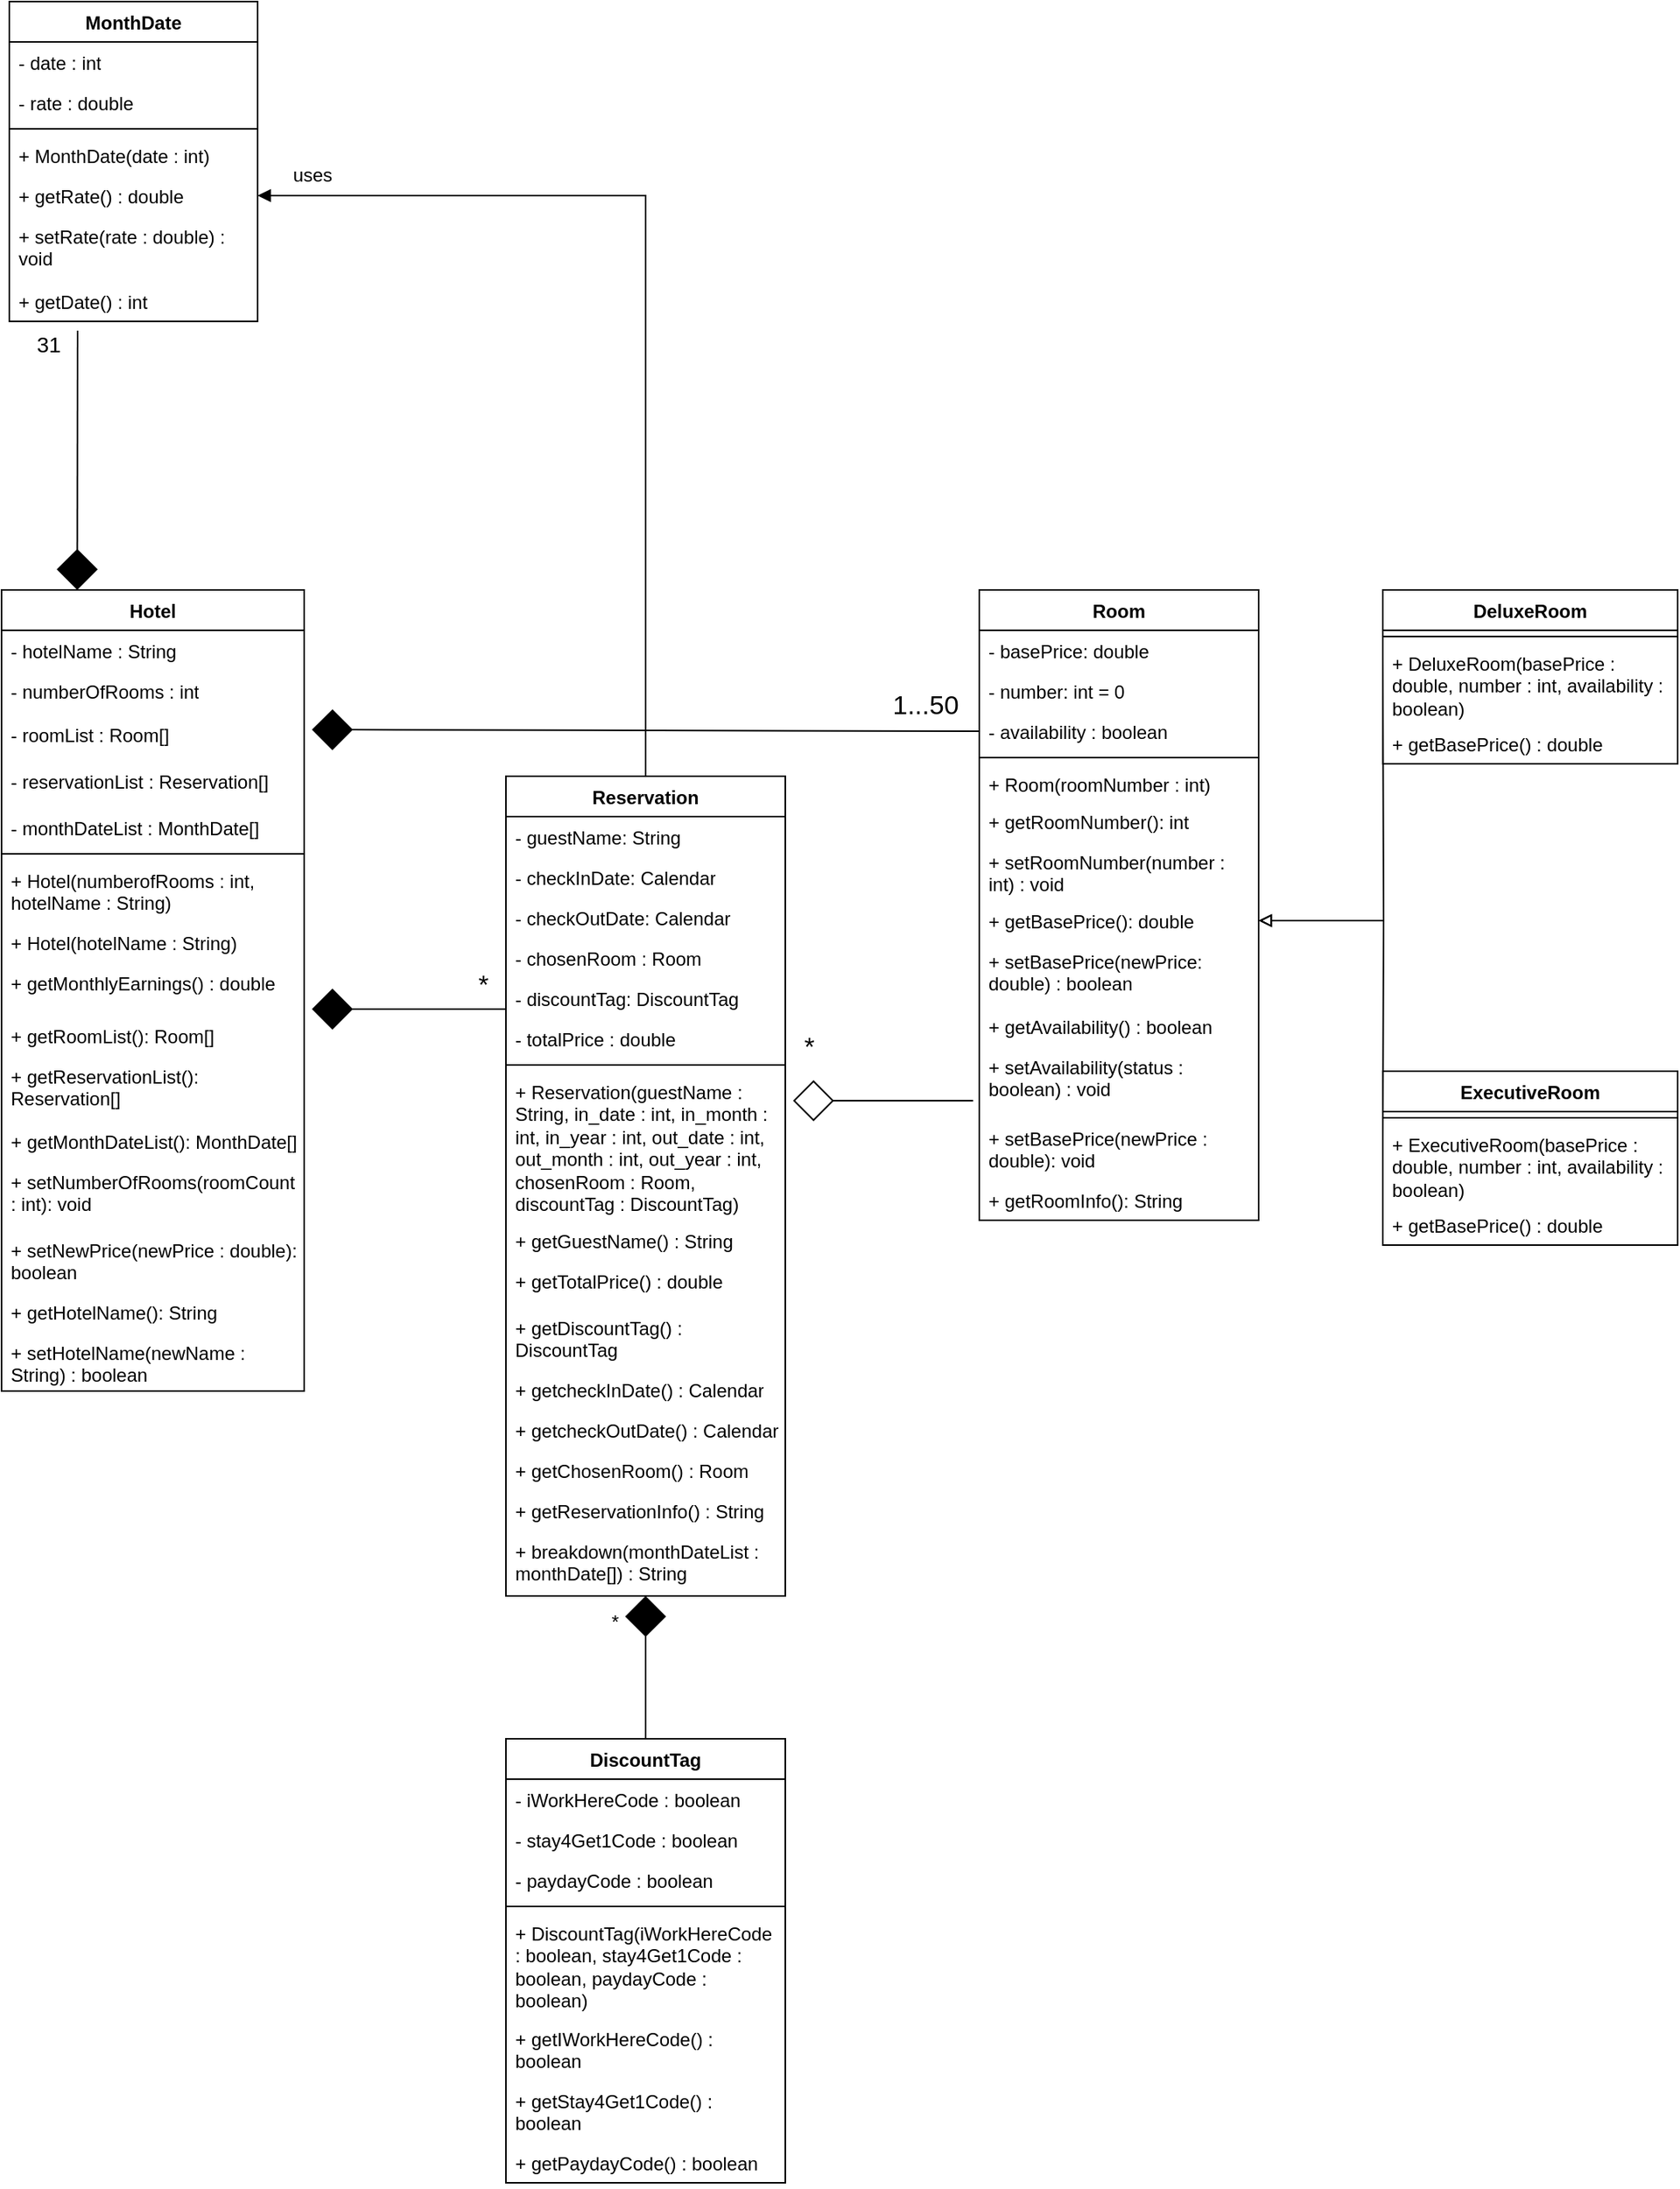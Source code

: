 <mxfile version="24.7.1" type="device">
  <diagram name="Page-1" id="eHK5hdSqxZjHsjmZL91R">
    <mxGraphModel dx="1434" dy="744" grid="1" gridSize="10" guides="1" tooltips="1" connect="1" arrows="1" fold="1" page="1" pageScale="1" pageWidth="850" pageHeight="1100" math="0" shadow="0">
      <root>
        <mxCell id="0" />
        <mxCell id="1" parent="0" />
        <mxCell id="YjcfGOqxXFkQnm6U6_Sq-1" value="Room" style="swimlane;fontStyle=1;align=center;verticalAlign=top;childLayout=stackLayout;horizontal=1;startSize=26;horizontalStack=0;resizeParent=1;resizeParentMax=0;resizeLast=0;collapsible=1;marginBottom=0;whiteSpace=wrap;html=1;" parent="1" vertex="1">
          <mxGeometry x="640" y="380" width="180" height="406" as="geometry" />
        </mxCell>
        <mxCell id="YjcfGOqxXFkQnm6U6_Sq-2" value="- basePrice: double" style="text;strokeColor=none;fillColor=none;align=left;verticalAlign=top;spacingLeft=4;spacingRight=4;overflow=hidden;rotatable=0;points=[[0,0.5],[1,0.5]];portConstraint=eastwest;whiteSpace=wrap;html=1;" parent="YjcfGOqxXFkQnm6U6_Sq-1" vertex="1">
          <mxGeometry y="26" width="180" height="26" as="geometry" />
        </mxCell>
        <mxCell id="YjcfGOqxXFkQnm6U6_Sq-7" value="- number: int = 0" style="text;strokeColor=none;fillColor=none;align=left;verticalAlign=top;spacingLeft=4;spacingRight=4;overflow=hidden;rotatable=0;points=[[0,0.5],[1,0.5]];portConstraint=eastwest;whiteSpace=wrap;html=1;" parent="YjcfGOqxXFkQnm6U6_Sq-1" vertex="1">
          <mxGeometry y="52" width="180" height="26" as="geometry" />
        </mxCell>
        <mxCell id="enaOvLACo1BJ830dcgLM-54" value="- availability : boolean" style="text;strokeColor=none;fillColor=none;align=left;verticalAlign=top;spacingLeft=4;spacingRight=4;overflow=hidden;rotatable=0;points=[[0,0.5],[1,0.5]];portConstraint=eastwest;whiteSpace=wrap;html=1;" parent="YjcfGOqxXFkQnm6U6_Sq-1" vertex="1">
          <mxGeometry y="78" width="180" height="26" as="geometry" />
        </mxCell>
        <mxCell id="YjcfGOqxXFkQnm6U6_Sq-3" value="" style="line;strokeWidth=1;fillColor=none;align=left;verticalAlign=middle;spacingTop=-1;spacingLeft=3;spacingRight=3;rotatable=0;labelPosition=right;points=[];portConstraint=eastwest;strokeColor=inherit;" parent="YjcfGOqxXFkQnm6U6_Sq-1" vertex="1">
          <mxGeometry y="104" width="180" height="8" as="geometry" />
        </mxCell>
        <mxCell id="YjcfGOqxXFkQnm6U6_Sq-4" value="+ Room(roomNumber : int)" style="text;strokeColor=none;fillColor=none;align=left;verticalAlign=top;spacingLeft=4;spacingRight=4;overflow=hidden;rotatable=0;points=[[0,0.5],[1,0.5]];portConstraint=eastwest;whiteSpace=wrap;html=1;" parent="YjcfGOqxXFkQnm6U6_Sq-1" vertex="1">
          <mxGeometry y="112" width="180" height="24" as="geometry" />
        </mxCell>
        <mxCell id="YjcfGOqxXFkQnm6U6_Sq-28" value="+ getRoomNumber(): int" style="text;strokeColor=none;fillColor=none;align=left;verticalAlign=top;spacingLeft=4;spacingRight=4;overflow=hidden;rotatable=0;points=[[0,0.5],[1,0.5]];portConstraint=eastwest;whiteSpace=wrap;html=1;" parent="YjcfGOqxXFkQnm6U6_Sq-1" vertex="1">
          <mxGeometry y="136" width="180" height="26" as="geometry" />
        </mxCell>
        <mxCell id="enaOvLACo1BJ830dcgLM-46" value="+ setRoomNumber(number : int) : void" style="text;strokeColor=none;fillColor=none;align=left;verticalAlign=top;spacingLeft=4;spacingRight=4;overflow=hidden;rotatable=0;points=[[0,0.5],[1,0.5]];portConstraint=eastwest;whiteSpace=wrap;html=1;" parent="YjcfGOqxXFkQnm6U6_Sq-1" vertex="1">
          <mxGeometry y="162" width="180" height="38" as="geometry" />
        </mxCell>
        <mxCell id="YjcfGOqxXFkQnm6U6_Sq-29" value="+ getBasePrice(): double" style="text;strokeColor=none;fillColor=none;align=left;verticalAlign=top;spacingLeft=4;spacingRight=4;overflow=hidden;rotatable=0;points=[[0,0.5],[1,0.5]];portConstraint=eastwest;whiteSpace=wrap;html=1;" parent="YjcfGOqxXFkQnm6U6_Sq-1" vertex="1">
          <mxGeometry y="200" width="180" height="26" as="geometry" />
        </mxCell>
        <mxCell id="fT-wLqckhPg0DEHDg7Vk-12" value="+ setBasePrice(newPrice: double) : boolean" style="text;strokeColor=none;fillColor=none;align=left;verticalAlign=top;spacingLeft=4;spacingRight=4;overflow=hidden;rotatable=0;points=[[0,0.5],[1,0.5]];portConstraint=eastwest;whiteSpace=wrap;html=1;" parent="YjcfGOqxXFkQnm6U6_Sq-1" vertex="1">
          <mxGeometry y="226" width="180" height="42" as="geometry" />
        </mxCell>
        <mxCell id="enaOvLACo1BJ830dcgLM-55" value="+ getAvailability() : boolean" style="text;strokeColor=none;fillColor=none;align=left;verticalAlign=top;spacingLeft=4;spacingRight=4;overflow=hidden;rotatable=0;points=[[0,0.5],[1,0.5]];portConstraint=eastwest;whiteSpace=wrap;html=1;" parent="YjcfGOqxXFkQnm6U6_Sq-1" vertex="1">
          <mxGeometry y="268" width="180" height="26" as="geometry" />
        </mxCell>
        <mxCell id="enaOvLACo1BJ830dcgLM-56" value="+ setAvailability(status : boolean) : void" style="text;strokeColor=none;fillColor=none;align=left;verticalAlign=top;spacingLeft=4;spacingRight=4;overflow=hidden;rotatable=0;points=[[0,0.5],[1,0.5]];portConstraint=eastwest;whiteSpace=wrap;html=1;" parent="YjcfGOqxXFkQnm6U6_Sq-1" vertex="1">
          <mxGeometry y="294" width="180" height="46" as="geometry" />
        </mxCell>
        <mxCell id="xqPwADUR2X_ACAqCUkij-6" value="+ setBasePrice(newPrice : double): void" style="text;strokeColor=none;fillColor=none;align=left;verticalAlign=top;spacingLeft=4;spacingRight=4;overflow=hidden;rotatable=0;points=[[0,0.5],[1,0.5]];portConstraint=eastwest;whiteSpace=wrap;html=1;" parent="YjcfGOqxXFkQnm6U6_Sq-1" vertex="1">
          <mxGeometry y="340" width="180" height="40" as="geometry" />
        </mxCell>
        <mxCell id="xqPwADUR2X_ACAqCUkij-5" value="+ getRoomInfo(): String" style="text;strokeColor=none;fillColor=none;align=left;verticalAlign=top;spacingLeft=4;spacingRight=4;overflow=hidden;rotatable=0;points=[[0,0.5],[1,0.5]];portConstraint=eastwest;whiteSpace=wrap;html=1;" parent="YjcfGOqxXFkQnm6U6_Sq-1" vertex="1">
          <mxGeometry y="380" width="180" height="26" as="geometry" />
        </mxCell>
        <mxCell id="Av6QTl00VI_5EAd0nDwh-2" style="edgeStyle=orthogonalEdgeStyle;rounded=0;orthogonalLoop=1;jettySize=auto;html=1;exitX=0.5;exitY=0;exitDx=0;exitDy=0;entryX=1;entryY=0.5;entryDx=0;entryDy=0;endArrow=block;endFill=1;" parent="1" source="enaOvLACo1BJ830dcgLM-1" target="js2o4f2XwU7Y7SOhlIUR-4" edge="1">
          <mxGeometry relative="1" as="geometry" />
        </mxCell>
        <mxCell id="enaOvLACo1BJ830dcgLM-1" value="Reservation" style="swimlane;fontStyle=1;align=center;verticalAlign=top;childLayout=stackLayout;horizontal=1;startSize=26;horizontalStack=0;resizeParent=1;resizeParentMax=0;resizeLast=0;collapsible=1;marginBottom=0;whiteSpace=wrap;html=1;" parent="1" vertex="1">
          <mxGeometry x="335" y="500" width="180" height="528" as="geometry" />
        </mxCell>
        <mxCell id="enaOvLACo1BJ830dcgLM-2" value="- guestName: String" style="text;strokeColor=none;fillColor=none;align=left;verticalAlign=top;spacingLeft=4;spacingRight=4;overflow=hidden;rotatable=0;points=[[0,0.5],[1,0.5]];portConstraint=eastwest;whiteSpace=wrap;html=1;" parent="enaOvLACo1BJ830dcgLM-1" vertex="1">
          <mxGeometry y="26" width="180" height="26" as="geometry" />
        </mxCell>
        <mxCell id="enaOvLACo1BJ830dcgLM-6" value="- checkInDate: Calendar" style="text;strokeColor=none;fillColor=none;align=left;verticalAlign=top;spacingLeft=4;spacingRight=4;overflow=hidden;rotatable=0;points=[[0,0.5],[1,0.5]];portConstraint=eastwest;whiteSpace=wrap;html=1;" parent="enaOvLACo1BJ830dcgLM-1" vertex="1">
          <mxGeometry y="52" width="180" height="26" as="geometry" />
        </mxCell>
        <mxCell id="enaOvLACo1BJ830dcgLM-7" value="- checkOutDate: Calendar" style="text;strokeColor=none;fillColor=none;align=left;verticalAlign=top;spacingLeft=4;spacingRight=4;overflow=hidden;rotatable=0;points=[[0,0.5],[1,0.5]];portConstraint=eastwest;whiteSpace=wrap;html=1;" parent="enaOvLACo1BJ830dcgLM-1" vertex="1">
          <mxGeometry y="78" width="180" height="26" as="geometry" />
        </mxCell>
        <mxCell id="kVpQTIHCHsoOi_atrk0u-2" value="- chosenRoom : Room" style="text;strokeColor=none;fillColor=none;align=left;verticalAlign=top;spacingLeft=4;spacingRight=4;overflow=hidden;rotatable=0;points=[[0,0.5],[1,0.5]];portConstraint=eastwest;whiteSpace=wrap;html=1;" parent="enaOvLACo1BJ830dcgLM-1" vertex="1">
          <mxGeometry y="104" width="180" height="26" as="geometry" />
        </mxCell>
        <mxCell id="TzPAuGzWRh46qyOCeVTI-10" value="- discountTag: DiscountTag" style="text;strokeColor=none;fillColor=none;align=left;verticalAlign=top;spacingLeft=4;spacingRight=4;overflow=hidden;rotatable=0;points=[[0,0.5],[1,0.5]];portConstraint=eastwest;whiteSpace=wrap;html=1;" parent="enaOvLACo1BJ830dcgLM-1" vertex="1">
          <mxGeometry y="130" width="180" height="26" as="geometry" />
        </mxCell>
        <mxCell id="Av6QTl00VI_5EAd0nDwh-4" value="- totalPrice : double" style="text;strokeColor=none;fillColor=none;align=left;verticalAlign=top;spacingLeft=4;spacingRight=4;overflow=hidden;rotatable=0;points=[[0,0.5],[1,0.5]];portConstraint=eastwest;whiteSpace=wrap;html=1;" parent="enaOvLACo1BJ830dcgLM-1" vertex="1">
          <mxGeometry y="156" width="180" height="26" as="geometry" />
        </mxCell>
        <mxCell id="enaOvLACo1BJ830dcgLM-3" value="" style="line;strokeWidth=1;fillColor=none;align=left;verticalAlign=middle;spacingTop=-1;spacingLeft=3;spacingRight=3;rotatable=0;labelPosition=right;points=[];portConstraint=eastwest;strokeColor=inherit;" parent="enaOvLACo1BJ830dcgLM-1" vertex="1">
          <mxGeometry y="182" width="180" height="8" as="geometry" />
        </mxCell>
        <mxCell id="enaOvLACo1BJ830dcgLM-23" value="+ Reservation(guestName : String, in_date : int, in_month : int, in_year : int, out_date : int, out_month : int, out_year : int, chosenRoom : Room, discountTag : DiscountTag)" style="text;strokeColor=none;fillColor=none;align=left;verticalAlign=top;spacingLeft=4;spacingRight=4;overflow=hidden;rotatable=0;points=[[0,0.5],[1,0.5]];portConstraint=eastwest;whiteSpace=wrap;html=1;" parent="enaOvLACo1BJ830dcgLM-1" vertex="1">
          <mxGeometry y="190" width="180" height="96" as="geometry" />
        </mxCell>
        <mxCell id="enaOvLACo1BJ830dcgLM-50" value="+ getGuestName() : String" style="text;strokeColor=none;fillColor=none;align=left;verticalAlign=top;spacingLeft=4;spacingRight=4;overflow=hidden;rotatable=0;points=[[0,0.5],[1,0.5]];portConstraint=eastwest;whiteSpace=wrap;html=1;" parent="enaOvLACo1BJ830dcgLM-1" vertex="1">
          <mxGeometry y="286" width="180" height="26" as="geometry" />
        </mxCell>
        <mxCell id="enaOvLACo1BJ830dcgLM-4" value="+ getTotalPrice() : double" style="text;strokeColor=none;fillColor=none;align=left;verticalAlign=top;spacingLeft=4;spacingRight=4;overflow=hidden;rotatable=0;points=[[0,0.5],[1,0.5]];portConstraint=eastwest;whiteSpace=wrap;html=1;" parent="enaOvLACo1BJ830dcgLM-1" vertex="1">
          <mxGeometry y="312" width="180" height="30" as="geometry" />
        </mxCell>
        <mxCell id="Av6QTl00VI_5EAd0nDwh-3" value="+ getDiscountTag() : DiscountTag" style="text;strokeColor=none;fillColor=none;align=left;verticalAlign=top;spacingLeft=4;spacingRight=4;overflow=hidden;rotatable=0;points=[[0,0.5],[1,0.5]];portConstraint=eastwest;whiteSpace=wrap;html=1;" parent="enaOvLACo1BJ830dcgLM-1" vertex="1">
          <mxGeometry y="342" width="180" height="40" as="geometry" />
        </mxCell>
        <mxCell id="enaOvLACo1BJ830dcgLM-45" value="+ getcheckInDate() : Calendar" style="text;strokeColor=none;fillColor=none;align=left;verticalAlign=top;spacingLeft=4;spacingRight=4;overflow=hidden;rotatable=0;points=[[0,0.5],[1,0.5]];portConstraint=eastwest;whiteSpace=wrap;html=1;" parent="enaOvLACo1BJ830dcgLM-1" vertex="1">
          <mxGeometry y="382" width="180" height="26" as="geometry" />
        </mxCell>
        <mxCell id="enaOvLACo1BJ830dcgLM-44" value="+ getcheckOutDate() : Calendar" style="text;strokeColor=none;fillColor=none;align=left;verticalAlign=top;spacingLeft=4;spacingRight=4;overflow=hidden;rotatable=0;points=[[0,0.5],[1,0.5]];portConstraint=eastwest;whiteSpace=wrap;html=1;" parent="enaOvLACo1BJ830dcgLM-1" vertex="1">
          <mxGeometry y="408" width="180" height="26" as="geometry" />
        </mxCell>
        <mxCell id="kVpQTIHCHsoOi_atrk0u-3" value="+ getChosenRoom() : Room" style="text;strokeColor=none;fillColor=none;align=left;verticalAlign=top;spacingLeft=4;spacingRight=4;overflow=hidden;rotatable=0;points=[[0,0.5],[1,0.5]];portConstraint=eastwest;whiteSpace=wrap;html=1;" parent="enaOvLACo1BJ830dcgLM-1" vertex="1">
          <mxGeometry y="434" width="180" height="26" as="geometry" />
        </mxCell>
        <mxCell id="JdBaqJGjskKO-6t4WOm8-3" value="+ getReservationInfo() : String" style="text;strokeColor=none;fillColor=none;align=left;verticalAlign=top;spacingLeft=4;spacingRight=4;overflow=hidden;rotatable=0;points=[[0,0.5],[1,0.5]];portConstraint=eastwest;whiteSpace=wrap;html=1;" parent="enaOvLACo1BJ830dcgLM-1" vertex="1">
          <mxGeometry y="460" width="180" height="26" as="geometry" />
        </mxCell>
        <mxCell id="fT-wLqckhPg0DEHDg7Vk-1" value="+ breakdown(monthDateList : monthDate[]) : String" style="text;strokeColor=none;fillColor=none;align=left;verticalAlign=top;spacingLeft=4;spacingRight=4;overflow=hidden;rotatable=0;points=[[0,0.5],[1,0.5]];portConstraint=eastwest;whiteSpace=wrap;html=1;" parent="enaOvLACo1BJ830dcgLM-1" vertex="1">
          <mxGeometry y="486" width="180" height="42" as="geometry" />
        </mxCell>
        <mxCell id="enaOvLACo1BJ830dcgLM-8" value="Hotel" style="swimlane;fontStyle=1;align=center;verticalAlign=top;childLayout=stackLayout;horizontal=1;startSize=26;horizontalStack=0;resizeParent=1;resizeParentMax=0;resizeLast=0;collapsible=1;marginBottom=0;whiteSpace=wrap;html=1;" parent="1" vertex="1">
          <mxGeometry x="10" y="380" width="195" height="516" as="geometry" />
        </mxCell>
        <mxCell id="enaOvLACo1BJ830dcgLM-9" value="- hotelName : String" style="text;strokeColor=none;fillColor=none;align=left;verticalAlign=top;spacingLeft=4;spacingRight=4;overflow=hidden;rotatable=0;points=[[0,0.5],[1,0.5]];portConstraint=eastwest;whiteSpace=wrap;html=1;" parent="enaOvLACo1BJ830dcgLM-8" vertex="1">
          <mxGeometry y="26" width="195" height="26" as="geometry" />
        </mxCell>
        <mxCell id="enaOvLACo1BJ830dcgLM-12" value="- numberOfRooms : int" style="text;strokeColor=none;fillColor=none;align=left;verticalAlign=top;spacingLeft=4;spacingRight=4;overflow=hidden;rotatable=0;points=[[0,0.5],[1,0.5]];portConstraint=eastwest;whiteSpace=wrap;html=1;" parent="enaOvLACo1BJ830dcgLM-8" vertex="1">
          <mxGeometry y="52" width="195" height="28" as="geometry" />
        </mxCell>
        <mxCell id="enaOvLACo1BJ830dcgLM-13" value="- roomList : Room[]" style="text;strokeColor=none;fillColor=none;align=left;verticalAlign=top;spacingLeft=4;spacingRight=4;overflow=hidden;rotatable=0;points=[[0,0.5],[1,0.5]];portConstraint=eastwest;whiteSpace=wrap;html=1;" parent="enaOvLACo1BJ830dcgLM-8" vertex="1">
          <mxGeometry y="80" width="195" height="30" as="geometry" />
        </mxCell>
        <mxCell id="enaOvLACo1BJ830dcgLM-15" value="- reservationList : Reservation[]" style="text;strokeColor=none;fillColor=none;align=left;verticalAlign=top;spacingLeft=4;spacingRight=4;overflow=hidden;rotatable=0;points=[[0,0.5],[1,0.5]];portConstraint=eastwest;whiteSpace=wrap;html=1;" parent="enaOvLACo1BJ830dcgLM-8" vertex="1">
          <mxGeometry y="110" width="195" height="30" as="geometry" />
        </mxCell>
        <mxCell id="JdBaqJGjskKO-6t4WOm8-1" value="- monthDateList : MonthDate[]" style="text;strokeColor=none;fillColor=none;align=left;verticalAlign=top;spacingLeft=4;spacingRight=4;overflow=hidden;rotatable=0;points=[[0,0.5],[1,0.5]];portConstraint=eastwest;whiteSpace=wrap;html=1;" parent="enaOvLACo1BJ830dcgLM-8" vertex="1">
          <mxGeometry y="140" width="195" height="26" as="geometry" />
        </mxCell>
        <mxCell id="enaOvLACo1BJ830dcgLM-10" value="" style="line;strokeWidth=1;fillColor=none;align=left;verticalAlign=middle;spacingTop=-1;spacingLeft=3;spacingRight=3;rotatable=0;labelPosition=right;points=[];portConstraint=eastwest;strokeColor=inherit;" parent="enaOvLACo1BJ830dcgLM-8" vertex="1">
          <mxGeometry y="166" width="195" height="8" as="geometry" />
        </mxCell>
        <mxCell id="enaOvLACo1BJ830dcgLM-24" value="+ Hotel(numberofRooms : int, hotelName : String)" style="text;strokeColor=none;fillColor=none;align=left;verticalAlign=top;spacingLeft=4;spacingRight=4;overflow=hidden;rotatable=0;points=[[0,0.5],[1,0.5]];portConstraint=eastwest;whiteSpace=wrap;html=1;" parent="enaOvLACo1BJ830dcgLM-8" vertex="1">
          <mxGeometry y="174" width="195" height="40" as="geometry" />
        </mxCell>
        <mxCell id="enaOvLACo1BJ830dcgLM-33" value="+ Hotel(hotelName : String)" style="text;strokeColor=none;fillColor=none;align=left;verticalAlign=top;spacingLeft=4;spacingRight=4;overflow=hidden;rotatable=0;points=[[0,0.5],[1,0.5]];portConstraint=eastwest;whiteSpace=wrap;html=1;" parent="enaOvLACo1BJ830dcgLM-8" vertex="1">
          <mxGeometry y="214" width="195" height="26" as="geometry" />
        </mxCell>
        <mxCell id="enaOvLACo1BJ830dcgLM-32" value="+ getMonthlyEarnings() : double" style="text;strokeColor=none;fillColor=none;align=left;verticalAlign=top;spacingLeft=4;spacingRight=4;overflow=hidden;rotatable=0;points=[[0,0.5],[1,0.5]];portConstraint=eastwest;whiteSpace=wrap;html=1;" parent="enaOvLACo1BJ830dcgLM-8" vertex="1">
          <mxGeometry y="240" width="195" height="34" as="geometry" />
        </mxCell>
        <mxCell id="xqPwADUR2X_ACAqCUkij-2" value="+ getRoomList(): Room[]" style="text;strokeColor=none;fillColor=none;align=left;verticalAlign=top;spacingLeft=4;spacingRight=4;overflow=hidden;rotatable=0;points=[[0,0.5],[1,0.5]];portConstraint=eastwest;whiteSpace=wrap;html=1;" parent="enaOvLACo1BJ830dcgLM-8" vertex="1">
          <mxGeometry y="274" width="195" height="26" as="geometry" />
        </mxCell>
        <mxCell id="xqPwADUR2X_ACAqCUkij-1" value="+ getReservationList(): Reservation[]" style="text;strokeColor=none;fillColor=none;align=left;verticalAlign=top;spacingLeft=4;spacingRight=4;overflow=hidden;rotatable=0;points=[[0,0.5],[1,0.5]];portConstraint=eastwest;whiteSpace=wrap;html=1;" parent="enaOvLACo1BJ830dcgLM-8" vertex="1">
          <mxGeometry y="300" width="195" height="42" as="geometry" />
        </mxCell>
        <mxCell id="Av6QTl00VI_5EAd0nDwh-1" value="+ getMonthDateList(): MonthDate[]" style="text;strokeColor=none;fillColor=none;align=left;verticalAlign=top;spacingLeft=4;spacingRight=4;overflow=hidden;rotatable=0;points=[[0,0.5],[1,0.5]];portConstraint=eastwest;whiteSpace=wrap;html=1;" parent="enaOvLACo1BJ830dcgLM-8" vertex="1">
          <mxGeometry y="342" width="195" height="26" as="geometry" />
        </mxCell>
        <mxCell id="xqPwADUR2X_ACAqCUkij-4" value="+ setNumberOfRooms(roomCount : int): void" style="text;strokeColor=none;fillColor=none;align=left;verticalAlign=top;spacingLeft=4;spacingRight=4;overflow=hidden;rotatable=0;points=[[0,0.5],[1,0.5]];portConstraint=eastwest;whiteSpace=wrap;html=1;" parent="enaOvLACo1BJ830dcgLM-8" vertex="1">
          <mxGeometry y="368" width="195" height="44" as="geometry" />
        </mxCell>
        <mxCell id="xqPwADUR2X_ACAqCUkij-3" value="+ setNewPrice(newPrice : double): boolean" style="text;strokeColor=none;fillColor=none;align=left;verticalAlign=top;spacingLeft=4;spacingRight=4;overflow=hidden;rotatable=0;points=[[0,0.5],[1,0.5]];portConstraint=eastwest;whiteSpace=wrap;html=1;" parent="enaOvLACo1BJ830dcgLM-8" vertex="1">
          <mxGeometry y="412" width="195" height="40" as="geometry" />
        </mxCell>
        <mxCell id="6VVVKH3dxH4yMX3Iy2eF-1" value="+ getHotelName(): String" style="text;strokeColor=none;fillColor=none;align=left;verticalAlign=top;spacingLeft=4;spacingRight=4;overflow=hidden;rotatable=0;points=[[0,0.5],[1,0.5]];portConstraint=eastwest;whiteSpace=wrap;html=1;" parent="enaOvLACo1BJ830dcgLM-8" vertex="1">
          <mxGeometry y="452" width="195" height="26" as="geometry" />
        </mxCell>
        <mxCell id="enaOvLACo1BJ830dcgLM-25" value="+ setHotelName(newName : String) : boolean" style="text;strokeColor=none;fillColor=none;align=left;verticalAlign=top;spacingLeft=4;spacingRight=4;overflow=hidden;rotatable=0;points=[[0,0.5],[1,0.5]];portConstraint=eastwest;whiteSpace=wrap;html=1;" parent="enaOvLACo1BJ830dcgLM-8" vertex="1">
          <mxGeometry y="478" width="195" height="38" as="geometry" />
        </mxCell>
        <mxCell id="reC9IUW4d23R3Ghy_KCw-2" value="" style="endArrow=diamond;endFill=0;endSize=24;html=1;rounded=0;exitX=-0.022;exitY=0.761;exitDx=0;exitDy=0;exitPerimeter=0;" parent="1" source="enaOvLACo1BJ830dcgLM-56" edge="1">
          <mxGeometry width="160" relative="1" as="geometry">
            <mxPoint x="480" y="350" as="sourcePoint" />
            <mxPoint x="520" y="709" as="targetPoint" />
          </mxGeometry>
        </mxCell>
        <mxCell id="k6xVh6LapcGTRqiBA9JY-1" value="" style="endArrow=diamond;endFill=1;endSize=24;html=1;rounded=0;exitX=0;exitY=0.5;exitDx=0;exitDy=0;" parent="1" source="enaOvLACo1BJ830dcgLM-54" edge="1">
          <mxGeometry width="160" relative="1" as="geometry">
            <mxPoint x="410" y="310" as="sourcePoint" />
            <mxPoint x="210" y="470" as="targetPoint" />
          </mxGeometry>
        </mxCell>
        <mxCell id="k6xVh6LapcGTRqiBA9JY-5" value="" style="endArrow=diamond;endFill=1;endSize=24;html=1;rounded=0;" parent="1" edge="1">
          <mxGeometry width="160" relative="1" as="geometry">
            <mxPoint x="335" y="650" as="sourcePoint" />
            <mxPoint x="210" y="650" as="targetPoint" />
          </mxGeometry>
        </mxCell>
        <mxCell id="k6xVh6LapcGTRqiBA9JY-6" value="&lt;font style=&quot;font-size: 17px;&quot;&gt;1...50&lt;/font&gt;" style="text;html=1;align=center;verticalAlign=middle;resizable=0;points=[];autosize=1;strokeColor=none;fillColor=none;" parent="1" vertex="1">
          <mxGeometry x="570" y="440" width="70" height="30" as="geometry" />
        </mxCell>
        <mxCell id="k6xVh6LapcGTRqiBA9JY-7" value="&lt;font style=&quot;font-size: 17px;&quot;&gt;*&lt;/font&gt;" style="text;html=1;align=center;verticalAlign=middle;resizable=0;points=[];autosize=1;strokeColor=none;fillColor=none;" parent="1" vertex="1">
          <mxGeometry x="305" y="620" width="30" height="30" as="geometry" />
        </mxCell>
        <mxCell id="SQJ-kHOHBMKAbNSt3r6T-1" value="&lt;font style=&quot;font-size: 17px;&quot;&gt;*&lt;/font&gt;" style="text;html=1;align=center;verticalAlign=middle;resizable=0;points=[];autosize=1;strokeColor=none;fillColor=none;" parent="1" vertex="1">
          <mxGeometry x="515" y="660" width="30" height="30" as="geometry" />
        </mxCell>
        <mxCell id="TzPAuGzWRh46qyOCeVTI-1" value="DiscountTag" style="swimlane;fontStyle=1;align=center;verticalAlign=top;childLayout=stackLayout;horizontal=1;startSize=26;horizontalStack=0;resizeParent=1;resizeParentMax=0;resizeLast=0;collapsible=1;marginBottom=0;whiteSpace=wrap;html=1;" parent="1" vertex="1">
          <mxGeometry x="335" y="1120" width="180" height="286" as="geometry" />
        </mxCell>
        <mxCell id="TzPAuGzWRh46qyOCeVTI-2" value="- iWorkHereCode : boolean&amp;nbsp;" style="text;strokeColor=none;fillColor=none;align=left;verticalAlign=top;spacingLeft=4;spacingRight=4;overflow=hidden;rotatable=0;points=[[0,0.5],[1,0.5]];portConstraint=eastwest;whiteSpace=wrap;html=1;" parent="TzPAuGzWRh46qyOCeVTI-1" vertex="1">
          <mxGeometry y="26" width="180" height="26" as="geometry" />
        </mxCell>
        <mxCell id="TzPAuGzWRh46qyOCeVTI-5" value="- stay4Get1Code : boolean" style="text;strokeColor=none;fillColor=none;align=left;verticalAlign=top;spacingLeft=4;spacingRight=4;overflow=hidden;rotatable=0;points=[[0,0.5],[1,0.5]];portConstraint=eastwest;whiteSpace=wrap;html=1;" parent="TzPAuGzWRh46qyOCeVTI-1" vertex="1">
          <mxGeometry y="52" width="180" height="26" as="geometry" />
        </mxCell>
        <mxCell id="TzPAuGzWRh46qyOCeVTI-6" value="- paydayCode : boolean" style="text;strokeColor=none;fillColor=none;align=left;verticalAlign=top;spacingLeft=4;spacingRight=4;overflow=hidden;rotatable=0;points=[[0,0.5],[1,0.5]];portConstraint=eastwest;whiteSpace=wrap;html=1;" parent="TzPAuGzWRh46qyOCeVTI-1" vertex="1">
          <mxGeometry y="78" width="180" height="26" as="geometry" />
        </mxCell>
        <mxCell id="TzPAuGzWRh46qyOCeVTI-3" value="" style="line;strokeWidth=1;fillColor=none;align=left;verticalAlign=middle;spacingTop=-1;spacingLeft=3;spacingRight=3;rotatable=0;labelPosition=right;points=[];portConstraint=eastwest;strokeColor=inherit;" parent="TzPAuGzWRh46qyOCeVTI-1" vertex="1">
          <mxGeometry y="104" width="180" height="8" as="geometry" />
        </mxCell>
        <mxCell id="TzPAuGzWRh46qyOCeVTI-4" value="+ DiscountTag(iWorkHereCode : boolean, stay4Get1Code : boolean, paydayCode : boolean)" style="text;strokeColor=none;fillColor=none;align=left;verticalAlign=top;spacingLeft=4;spacingRight=4;overflow=hidden;rotatable=0;points=[[0,0.5],[1,0.5]];portConstraint=eastwest;whiteSpace=wrap;html=1;" parent="TzPAuGzWRh46qyOCeVTI-1" vertex="1">
          <mxGeometry y="112" width="180" height="68" as="geometry" />
        </mxCell>
        <mxCell id="TzPAuGzWRh46qyOCeVTI-8" value="+ getIWorkHereCode() : boolean" style="text;strokeColor=none;fillColor=none;align=left;verticalAlign=top;spacingLeft=4;spacingRight=4;overflow=hidden;rotatable=0;points=[[0,0.5],[1,0.5]];portConstraint=eastwest;whiteSpace=wrap;html=1;" parent="TzPAuGzWRh46qyOCeVTI-1" vertex="1">
          <mxGeometry y="180" width="180" height="40" as="geometry" />
        </mxCell>
        <mxCell id="TzPAuGzWRh46qyOCeVTI-7" value="+ getStay4Get1Code() : boolean" style="text;strokeColor=none;fillColor=none;align=left;verticalAlign=top;spacingLeft=4;spacingRight=4;overflow=hidden;rotatable=0;points=[[0,0.5],[1,0.5]];portConstraint=eastwest;whiteSpace=wrap;html=1;" parent="TzPAuGzWRh46qyOCeVTI-1" vertex="1">
          <mxGeometry y="220" width="180" height="40" as="geometry" />
        </mxCell>
        <mxCell id="TzPAuGzWRh46qyOCeVTI-9" value="+ getPaydayCode() : boolean" style="text;strokeColor=none;fillColor=none;align=left;verticalAlign=top;spacingLeft=4;spacingRight=4;overflow=hidden;rotatable=0;points=[[0,0.5],[1,0.5]];portConstraint=eastwest;whiteSpace=wrap;html=1;" parent="TzPAuGzWRh46qyOCeVTI-1" vertex="1">
          <mxGeometry y="260" width="180" height="26" as="geometry" />
        </mxCell>
        <mxCell id="TzPAuGzWRh46qyOCeVTI-12" value="ExecutiveRoom" style="swimlane;fontStyle=1;align=center;verticalAlign=top;childLayout=stackLayout;horizontal=1;startSize=26;horizontalStack=0;resizeParent=1;resizeParentMax=0;resizeLast=0;collapsible=1;marginBottom=0;whiteSpace=wrap;html=1;" parent="1" vertex="1">
          <mxGeometry x="900" y="690" width="190" height="112" as="geometry" />
        </mxCell>
        <mxCell id="TzPAuGzWRh46qyOCeVTI-14" value="" style="line;strokeWidth=1;fillColor=none;align=left;verticalAlign=middle;spacingTop=-1;spacingLeft=3;spacingRight=3;rotatable=0;labelPosition=right;points=[];portConstraint=eastwest;strokeColor=inherit;" parent="TzPAuGzWRh46qyOCeVTI-12" vertex="1">
          <mxGeometry y="26" width="190" height="8" as="geometry" />
        </mxCell>
        <mxCell id="-02-Iw9RLDiKDgKSyEha-6" value="+ ExecutiveRoom(basePrice : double, number : int, availability : boolean)" style="text;strokeColor=none;fillColor=none;align=left;verticalAlign=top;spacingLeft=4;spacingRight=4;overflow=hidden;rotatable=0;points=[[0,0.5],[1,0.5]];portConstraint=eastwest;whiteSpace=wrap;html=1;" parent="TzPAuGzWRh46qyOCeVTI-12" vertex="1">
          <mxGeometry y="34" width="190" height="52" as="geometry" />
        </mxCell>
        <mxCell id="bNKDzYLvSJ5f6Y4SGBDH-2" value="+ getBasePrice() : double" style="text;strokeColor=none;fillColor=none;align=left;verticalAlign=top;spacingLeft=4;spacingRight=4;overflow=hidden;rotatable=0;points=[[0,0.5],[1,0.5]];portConstraint=eastwest;whiteSpace=wrap;html=1;" parent="TzPAuGzWRh46qyOCeVTI-12" vertex="1">
          <mxGeometry y="86" width="190" height="26" as="geometry" />
        </mxCell>
        <mxCell id="TzPAuGzWRh46qyOCeVTI-16" value="DeluxeRoom" style="swimlane;fontStyle=1;align=center;verticalAlign=top;childLayout=stackLayout;horizontal=1;startSize=26;horizontalStack=0;resizeParent=1;resizeParentMax=0;resizeLast=0;collapsible=1;marginBottom=0;whiteSpace=wrap;html=1;" parent="1" vertex="1">
          <mxGeometry x="900" y="380" width="190" height="112" as="geometry" />
        </mxCell>
        <mxCell id="TzPAuGzWRh46qyOCeVTI-18" value="" style="line;strokeWidth=1;fillColor=none;align=left;verticalAlign=middle;spacingTop=-1;spacingLeft=3;spacingRight=3;rotatable=0;labelPosition=right;points=[];portConstraint=eastwest;strokeColor=inherit;" parent="TzPAuGzWRh46qyOCeVTI-16" vertex="1">
          <mxGeometry y="26" width="190" height="8" as="geometry" />
        </mxCell>
        <mxCell id="-02-Iw9RLDiKDgKSyEha-5" value="+ DeluxeRoom(basePrice : double, number : int, availability : boolean)" style="text;strokeColor=none;fillColor=none;align=left;verticalAlign=top;spacingLeft=4;spacingRight=4;overflow=hidden;rotatable=0;points=[[0,0.5],[1,0.5]];portConstraint=eastwest;whiteSpace=wrap;html=1;" parent="TzPAuGzWRh46qyOCeVTI-16" vertex="1">
          <mxGeometry y="34" width="190" height="52" as="geometry" />
        </mxCell>
        <mxCell id="bNKDzYLvSJ5f6Y4SGBDH-1" value="+ getBasePrice() : double" style="text;strokeColor=none;fillColor=none;align=left;verticalAlign=top;spacingLeft=4;spacingRight=4;overflow=hidden;rotatable=0;points=[[0,0.5],[1,0.5]];portConstraint=eastwest;whiteSpace=wrap;html=1;" parent="TzPAuGzWRh46qyOCeVTI-16" vertex="1">
          <mxGeometry y="86" width="190" height="26" as="geometry" />
        </mxCell>
        <mxCell id="js2o4f2XwU7Y7SOhlIUR-1" value="MonthDate" style="swimlane;fontStyle=1;align=center;verticalAlign=top;childLayout=stackLayout;horizontal=1;startSize=26;horizontalStack=0;resizeParent=1;resizeParentMax=0;resizeLast=0;collapsible=1;marginBottom=0;whiteSpace=wrap;html=1;" parent="1" vertex="1">
          <mxGeometry x="15" y="1" width="160" height="206" as="geometry" />
        </mxCell>
        <mxCell id="js2o4f2XwU7Y7SOhlIUR-2" value="- date : int" style="text;strokeColor=none;fillColor=none;align=left;verticalAlign=top;spacingLeft=4;spacingRight=4;overflow=hidden;rotatable=0;points=[[0,0.5],[1,0.5]];portConstraint=eastwest;whiteSpace=wrap;html=1;" parent="js2o4f2XwU7Y7SOhlIUR-1" vertex="1">
          <mxGeometry y="26" width="160" height="26" as="geometry" />
        </mxCell>
        <mxCell id="js2o4f2XwU7Y7SOhlIUR-5" value="- rate : double" style="text;strokeColor=none;fillColor=none;align=left;verticalAlign=top;spacingLeft=4;spacingRight=4;overflow=hidden;rotatable=0;points=[[0,0.5],[1,0.5]];portConstraint=eastwest;whiteSpace=wrap;html=1;" parent="js2o4f2XwU7Y7SOhlIUR-1" vertex="1">
          <mxGeometry y="52" width="160" height="26" as="geometry" />
        </mxCell>
        <mxCell id="js2o4f2XwU7Y7SOhlIUR-3" value="" style="line;strokeWidth=1;fillColor=none;align=left;verticalAlign=middle;spacingTop=-1;spacingLeft=3;spacingRight=3;rotatable=0;labelPosition=right;points=[];portConstraint=eastwest;strokeColor=inherit;" parent="js2o4f2XwU7Y7SOhlIUR-1" vertex="1">
          <mxGeometry y="78" width="160" height="8" as="geometry" />
        </mxCell>
        <mxCell id="js2o4f2XwU7Y7SOhlIUR-6" value="+ MonthDate(date : int)" style="text;strokeColor=none;fillColor=none;align=left;verticalAlign=top;spacingLeft=4;spacingRight=4;overflow=hidden;rotatable=0;points=[[0,0.5],[1,0.5]];portConstraint=eastwest;whiteSpace=wrap;html=1;" parent="js2o4f2XwU7Y7SOhlIUR-1" vertex="1">
          <mxGeometry y="86" width="160" height="26" as="geometry" />
        </mxCell>
        <mxCell id="js2o4f2XwU7Y7SOhlIUR-4" value="+ getRate() : double" style="text;strokeColor=none;fillColor=none;align=left;verticalAlign=top;spacingLeft=4;spacingRight=4;overflow=hidden;rotatable=0;points=[[0,0.5],[1,0.5]];portConstraint=eastwest;whiteSpace=wrap;html=1;" parent="js2o4f2XwU7Y7SOhlIUR-1" vertex="1">
          <mxGeometry y="112" width="160" height="26" as="geometry" />
        </mxCell>
        <mxCell id="-02-Iw9RLDiKDgKSyEha-7" value="+ setRate(rate : double) : void&amp;nbsp;" style="text;strokeColor=none;fillColor=none;align=left;verticalAlign=top;spacingLeft=4;spacingRight=4;overflow=hidden;rotatable=0;points=[[0,0.5],[1,0.5]];portConstraint=eastwest;whiteSpace=wrap;html=1;" parent="js2o4f2XwU7Y7SOhlIUR-1" vertex="1">
          <mxGeometry y="138" width="160" height="42" as="geometry" />
        </mxCell>
        <mxCell id="-02-Iw9RLDiKDgKSyEha-8" value="+ getDate() : int" style="text;strokeColor=none;fillColor=none;align=left;verticalAlign=top;spacingLeft=4;spacingRight=4;overflow=hidden;rotatable=0;points=[[0,0.5],[1,0.5]];portConstraint=eastwest;whiteSpace=wrap;html=1;" parent="js2o4f2XwU7Y7SOhlIUR-1" vertex="1">
          <mxGeometry y="180" width="160" height="26" as="geometry" />
        </mxCell>
        <mxCell id="-02-Iw9RLDiKDgKSyEha-1" style="edgeStyle=orthogonalEdgeStyle;rounded=0;orthogonalLoop=1;jettySize=auto;html=1;exitX=0;exitY=0.5;exitDx=0;exitDy=0;entryX=1;entryY=0.5;entryDx=0;entryDy=0;endArrow=block;endFill=0;" parent="1" target="YjcfGOqxXFkQnm6U6_Sq-29" edge="1">
          <mxGeometry relative="1" as="geometry">
            <mxPoint x="900" y="423" as="sourcePoint" />
          </mxGeometry>
        </mxCell>
        <mxCell id="-02-Iw9RLDiKDgKSyEha-2" style="edgeStyle=orthogonalEdgeStyle;rounded=0;orthogonalLoop=1;jettySize=auto;html=1;exitX=0;exitY=0.5;exitDx=0;exitDy=0;entryX=1;entryY=0.5;entryDx=0;entryDy=0;endArrow=block;endFill=0;" parent="1" target="YjcfGOqxXFkQnm6U6_Sq-29" edge="1">
          <mxGeometry relative="1" as="geometry">
            <mxPoint x="900" y="733" as="sourcePoint" />
          </mxGeometry>
        </mxCell>
        <mxCell id="-02-Iw9RLDiKDgKSyEha-4" value="" style="endArrow=diamond;endFill=1;endSize=24;html=1;rounded=0;exitX=0.5;exitY=0;exitDx=0;exitDy=0;" parent="1" source="TzPAuGzWRh46qyOCeVTI-1" target="fT-wLqckhPg0DEHDg7Vk-1" edge="1">
          <mxGeometry width="160" relative="1" as="geometry">
            <mxPoint x="400" y="1010" as="sourcePoint" />
            <mxPoint x="560" y="1010" as="targetPoint" />
          </mxGeometry>
        </mxCell>
        <mxCell id="-02-Iw9RLDiKDgKSyEha-17" value="&lt;font style=&quot;font-size: 14px;&quot;&gt;31&lt;/font&gt;" style="text;html=1;align=center;verticalAlign=middle;resizable=0;points=[];autosize=1;strokeColor=none;fillColor=none;" parent="1" vertex="1">
          <mxGeometry x="20" y="207" width="40" height="30" as="geometry" />
        </mxCell>
        <mxCell id="JdBaqJGjskKO-6t4WOm8-2" value="" style="endArrow=diamond;endFill=1;endSize=24;html=1;rounded=0;exitX=0.275;exitY=1.231;exitDx=0;exitDy=0;exitPerimeter=0;entryX=0.25;entryY=0;entryDx=0;entryDy=0;" parent="1" source="-02-Iw9RLDiKDgKSyEha-8" target="enaOvLACo1BJ830dcgLM-8" edge="1">
          <mxGeometry width="160" relative="1" as="geometry">
            <mxPoint x="20" y="240" as="sourcePoint" />
            <mxPoint x="180" y="240" as="targetPoint" />
          </mxGeometry>
        </mxCell>
        <mxCell id="edOyqLOfU0xYlE65CssY-1" value="uses" style="text;html=1;align=center;verticalAlign=middle;resizable=0;points=[];autosize=1;strokeColor=none;fillColor=none;" vertex="1" parent="1">
          <mxGeometry x="185" y="98" width="50" height="30" as="geometry" />
        </mxCell>
        <mxCell id="edOyqLOfU0xYlE65CssY-2" value="*" style="text;html=1;align=center;verticalAlign=middle;resizable=0;points=[];autosize=1;strokeColor=none;fillColor=none;" vertex="1" parent="1">
          <mxGeometry x="390" y="1030" width="30" height="30" as="geometry" />
        </mxCell>
      </root>
    </mxGraphModel>
  </diagram>
</mxfile>
